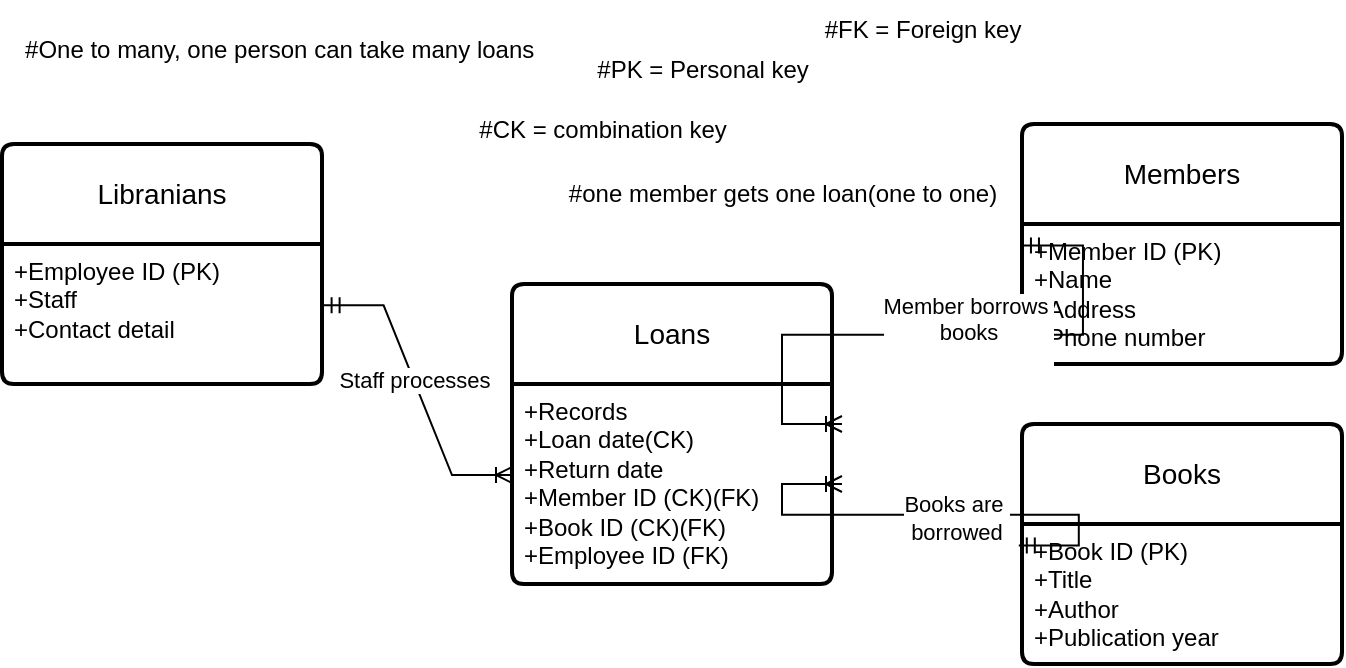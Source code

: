 <mxfile version="24.4.9" type="github">
  <diagram name="Page-1" id="w8sxK4uTFAqLgc2JHN9x">
    <mxGraphModel dx="763" dy="1662" grid="1" gridSize="10" guides="1" tooltips="1" connect="1" arrows="1" fold="1" page="1" pageScale="1" pageWidth="827" pageHeight="1169" math="0" shadow="0">
      <root>
        <mxCell id="0" />
        <mxCell id="1" parent="0" />
        <mxCell id="65VBVAg1cRW7AZMOwMHU-1" value="Members" style="swimlane;childLayout=stackLayout;horizontal=1;startSize=50;horizontalStack=0;rounded=1;fontSize=14;fontStyle=0;strokeWidth=2;resizeParent=0;resizeLast=1;shadow=0;dashed=0;align=center;arcSize=4;whiteSpace=wrap;html=1;" vertex="1" parent="1">
          <mxGeometry x="590" y="50" width="160" height="120" as="geometry">
            <mxRectangle x="240" y="80" width="100" height="50" as="alternateBounds" />
          </mxGeometry>
        </mxCell>
        <mxCell id="65VBVAg1cRW7AZMOwMHU-2" value="+Member ID (PK)&lt;div&gt;+Name&lt;/div&gt;&lt;div&gt;+Address&lt;/div&gt;&lt;div&gt;+Phone number&lt;/div&gt;" style="align=left;strokeColor=none;fillColor=none;spacingLeft=4;fontSize=12;verticalAlign=top;resizable=0;rotatable=0;part=1;html=1;" vertex="1" parent="65VBVAg1cRW7AZMOwMHU-1">
          <mxGeometry y="50" width="160" height="70" as="geometry" />
        </mxCell>
        <mxCell id="65VBVAg1cRW7AZMOwMHU-3" value="Books" style="swimlane;childLayout=stackLayout;horizontal=1;startSize=50;horizontalStack=0;rounded=1;fontSize=14;fontStyle=0;strokeWidth=2;resizeParent=0;resizeLast=1;shadow=0;dashed=0;align=center;arcSize=4;whiteSpace=wrap;html=1;" vertex="1" parent="1">
          <mxGeometry x="590" y="200" width="160" height="120" as="geometry" />
        </mxCell>
        <mxCell id="65VBVAg1cRW7AZMOwMHU-4" value="+Book ID (PK)&lt;br&gt;+Title&lt;br&gt;+Author&lt;div&gt;+Publication year&lt;/div&gt;" style="align=left;strokeColor=none;fillColor=none;spacingLeft=4;fontSize=12;verticalAlign=top;resizable=0;rotatable=0;part=1;html=1;" vertex="1" parent="65VBVAg1cRW7AZMOwMHU-3">
          <mxGeometry y="50" width="160" height="70" as="geometry" />
        </mxCell>
        <mxCell id="65VBVAg1cRW7AZMOwMHU-6" value="Loans" style="swimlane;childLayout=stackLayout;horizontal=1;startSize=50;horizontalStack=0;rounded=1;fontSize=14;fontStyle=0;strokeWidth=2;resizeParent=0;resizeLast=1;shadow=0;dashed=0;align=center;arcSize=4;whiteSpace=wrap;html=1;" vertex="1" parent="1">
          <mxGeometry x="335" y="130" width="160" height="150" as="geometry" />
        </mxCell>
        <mxCell id="65VBVAg1cRW7AZMOwMHU-7" value="&lt;div&gt;&lt;span style=&quot;background-color: initial;&quot;&gt;+Records&lt;/span&gt;&lt;br&gt;&lt;/div&gt;+Loan date(CK)&lt;div&gt;+Return date&lt;/div&gt;&lt;div&gt;+Member ID (CK)(FK)&amp;nbsp;&lt;/div&gt;&lt;div&gt;&lt;span style=&quot;background-color: initial;&quot;&gt;+Book ID (CK)(FK)&lt;/span&gt;&lt;/div&gt;&lt;div&gt;&lt;div&gt;+Employee ID (FK)&lt;/div&gt;&lt;/div&gt;&lt;div&gt;&lt;br&gt;&lt;/div&gt;" style="align=left;strokeColor=none;fillColor=none;spacingLeft=4;fontSize=12;verticalAlign=top;resizable=0;rotatable=0;part=1;html=1;" vertex="1" parent="65VBVAg1cRW7AZMOwMHU-6">
          <mxGeometry y="50" width="160" height="100" as="geometry" />
        </mxCell>
        <mxCell id="65VBVAg1cRW7AZMOwMHU-8" value="Libranians" style="swimlane;childLayout=stackLayout;horizontal=1;startSize=50;horizontalStack=0;rounded=1;fontSize=14;fontStyle=0;strokeWidth=2;resizeParent=0;resizeLast=1;shadow=0;dashed=0;align=center;arcSize=4;whiteSpace=wrap;html=1;" vertex="1" parent="1">
          <mxGeometry x="80" y="60" width="160" height="120" as="geometry" />
        </mxCell>
        <mxCell id="65VBVAg1cRW7AZMOwMHU-9" value="&lt;div&gt;+Employee ID (PK)&lt;/div&gt;&lt;div&gt;+Staff&lt;br&gt;&lt;/div&gt;&lt;div&gt;+Contact detail&lt;/div&gt;" style="align=left;strokeColor=none;fillColor=none;spacingLeft=4;fontSize=12;verticalAlign=top;resizable=0;rotatable=0;part=1;html=1;" vertex="1" parent="65VBVAg1cRW7AZMOwMHU-8">
          <mxGeometry y="50" width="160" height="70" as="geometry" />
        </mxCell>
        <mxCell id="65VBVAg1cRW7AZMOwMHU-21" value="#one member gets one loan(one to one)" style="text;html=1;align=center;verticalAlign=middle;resizable=0;points=[];autosize=1;strokeColor=none;fillColor=none;" vertex="1" parent="1">
          <mxGeometry x="350" y="70" width="240" height="30" as="geometry" />
        </mxCell>
        <mxCell id="65VBVAg1cRW7AZMOwMHU-23" value="" style="edgeStyle=entityRelationEdgeStyle;fontSize=12;html=1;endArrow=ERoneToMany;startArrow=ERmandOne;rounded=0;exitX=0.003;exitY=0.154;exitDx=0;exitDy=0;exitPerimeter=0;" edge="1" parent="1" source="65VBVAg1cRW7AZMOwMHU-2">
          <mxGeometry width="100" height="100" relative="1" as="geometry">
            <mxPoint x="550" y="110" as="sourcePoint" />
            <mxPoint x="500" y="200" as="targetPoint" />
            <Array as="points">
              <mxPoint x="500" y="200" />
            </Array>
          </mxGeometry>
        </mxCell>
        <mxCell id="65VBVAg1cRW7AZMOwMHU-26" value="Member borrows&amp;nbsp;&lt;div&gt;books&lt;div&gt;&lt;br&gt;&lt;/div&gt;&lt;/div&gt;" style="edgeLabel;html=1;align=center;verticalAlign=middle;resizable=0;points=[];" vertex="1" connectable="0" parent="65VBVAg1cRW7AZMOwMHU-23">
          <mxGeometry x="-0.115" y="-2" relative="1" as="geometry">
            <mxPoint as="offset" />
          </mxGeometry>
        </mxCell>
        <mxCell id="65VBVAg1cRW7AZMOwMHU-24" value="" style="edgeStyle=entityRelationEdgeStyle;fontSize=12;html=1;endArrow=ERoneToMany;startArrow=ERmandOne;rounded=0;exitX=-0.01;exitY=0.154;exitDx=0;exitDy=0;exitPerimeter=0;" edge="1" parent="1" source="65VBVAg1cRW7AZMOwMHU-4">
          <mxGeometry width="100" height="100" relative="1" as="geometry">
            <mxPoint x="550" y="260" as="sourcePoint" />
            <mxPoint x="500" y="230" as="targetPoint" />
            <Array as="points">
              <mxPoint x="460" y="349" />
              <mxPoint x="530" y="300" />
            </Array>
          </mxGeometry>
        </mxCell>
        <mxCell id="65VBVAg1cRW7AZMOwMHU-27" value="Books are&amp;nbsp;&lt;div&gt;borrowed&lt;/div&gt;" style="edgeLabel;html=1;align=center;verticalAlign=middle;resizable=0;points=[];" vertex="1" connectable="0" parent="65VBVAg1cRW7AZMOwMHU-24">
          <mxGeometry x="-0.106" y="1" relative="1" as="geometry">
            <mxPoint as="offset" />
          </mxGeometry>
        </mxCell>
        <mxCell id="65VBVAg1cRW7AZMOwMHU-25" value="" style="edgeStyle=entityRelationEdgeStyle;fontSize=12;html=1;endArrow=ERoneToMany;startArrow=ERmandOne;rounded=0;exitX=1.005;exitY=0.438;exitDx=0;exitDy=0;exitPerimeter=0;entryX=0;entryY=0.455;entryDx=0;entryDy=0;entryPerimeter=0;" edge="1" parent="1" source="65VBVAg1cRW7AZMOwMHU-9" target="65VBVAg1cRW7AZMOwMHU-7">
          <mxGeometry width="100" height="100" relative="1" as="geometry">
            <mxPoint x="220" y="380" as="sourcePoint" />
            <mxPoint x="300" y="160" as="targetPoint" />
            <Array as="points">
              <mxPoint x="220" y="290" />
              <mxPoint x="200" y="250" />
              <mxPoint x="230" y="280" />
              <mxPoint x="300" y="120" />
              <mxPoint x="470" y="359" />
              <mxPoint x="540" y="310" />
              <mxPoint x="340" y="277" />
            </Array>
          </mxGeometry>
        </mxCell>
        <mxCell id="65VBVAg1cRW7AZMOwMHU-28" value="Staff processes" style="edgeLabel;html=1;align=center;verticalAlign=middle;resizable=0;points=[];" vertex="1" connectable="0" parent="65VBVAg1cRW7AZMOwMHU-25">
          <mxGeometry x="-0.077" relative="1" as="geometry">
            <mxPoint as="offset" />
          </mxGeometry>
        </mxCell>
        <mxCell id="65VBVAg1cRW7AZMOwMHU-29" value="#CK = combination key" style="text;html=1;align=center;verticalAlign=middle;resizable=0;points=[];autosize=1;strokeColor=none;fillColor=none;" vertex="1" parent="1">
          <mxGeometry x="305" y="38" width="150" height="30" as="geometry" />
        </mxCell>
        <mxCell id="65VBVAg1cRW7AZMOwMHU-30" value="#PK = Personal key" style="text;html=1;align=center;verticalAlign=middle;resizable=0;points=[];autosize=1;strokeColor=none;fillColor=none;" vertex="1" parent="1">
          <mxGeometry x="365" y="8" width="130" height="30" as="geometry" />
        </mxCell>
        <mxCell id="65VBVAg1cRW7AZMOwMHU-31" value="#One to many, one person can take many loans&amp;nbsp;" style="text;html=1;align=center;verticalAlign=middle;resizable=0;points=[];autosize=1;strokeColor=none;fillColor=none;" vertex="1" parent="1">
          <mxGeometry x="80" y="-2" width="280" height="30" as="geometry" />
        </mxCell>
        <mxCell id="65VBVAg1cRW7AZMOwMHU-32" value="#FK = Foreign key" style="text;html=1;align=center;verticalAlign=middle;resizable=0;points=[];autosize=1;strokeColor=none;fillColor=none;" vertex="1" parent="1">
          <mxGeometry x="480" y="-12" width="120" height="30" as="geometry" />
        </mxCell>
      </root>
    </mxGraphModel>
  </diagram>
</mxfile>

